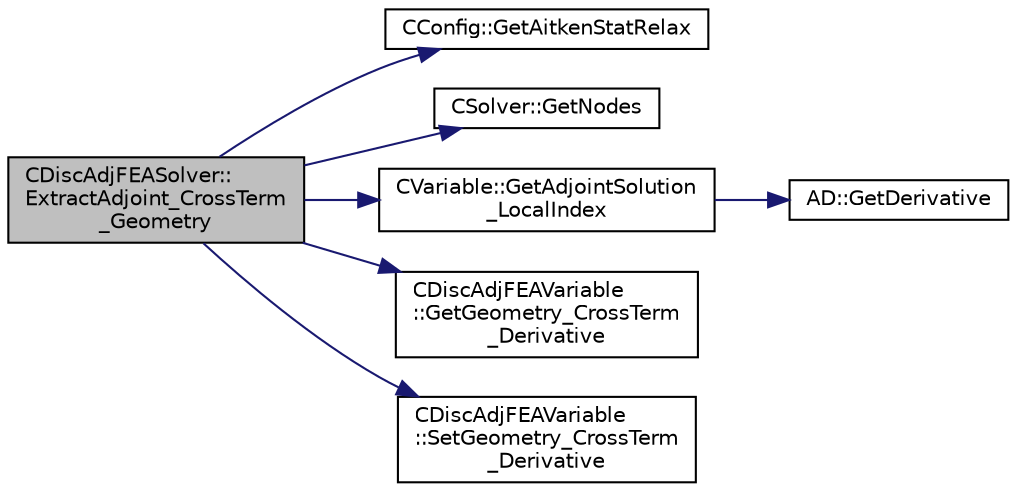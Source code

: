 digraph "CDiscAdjFEASolver::ExtractAdjoint_CrossTerm_Geometry"
{
  edge [fontname="Helvetica",fontsize="10",labelfontname="Helvetica",labelfontsize="10"];
  node [fontname="Helvetica",fontsize="10",shape=record];
  rankdir="LR";
  Node68 [label="CDiscAdjFEASolver::\lExtractAdjoint_CrossTerm\l_Geometry",height=0.2,width=0.4,color="black", fillcolor="grey75", style="filled", fontcolor="black"];
  Node68 -> Node69 [color="midnightblue",fontsize="10",style="solid",fontname="Helvetica"];
  Node69 [label="CConfig::GetAitkenStatRelax",height=0.2,width=0.4,color="black", fillcolor="white", style="filled",URL="$class_c_config.html#a5b95a87f29d55981d1b951c6b1fb011d",tooltip="Get Aitken&#39;s relaxation parameter for static relaxation cases. "];
  Node68 -> Node70 [color="midnightblue",fontsize="10",style="solid",fontname="Helvetica"];
  Node70 [label="CSolver::GetNodes",height=0.2,width=0.4,color="black", fillcolor="white", style="filled",URL="$class_c_solver.html#af3198e52a2ea377bb765647b5e697197",tooltip="Allow outside access to the nodes of the solver, containing conservatives, primitives, etc. "];
  Node68 -> Node71 [color="midnightblue",fontsize="10",style="solid",fontname="Helvetica"];
  Node71 [label="CVariable::GetAdjointSolution\l_LocalIndex",height=0.2,width=0.4,color="black", fillcolor="white", style="filled",URL="$class_c_variable.html#ac5984c894a267f112858ea45ec48a544",tooltip="Get the adjoint values of the solution. "];
  Node71 -> Node72 [color="midnightblue",fontsize="10",style="solid",fontname="Helvetica"];
  Node72 [label="AD::GetDerivative",height=0.2,width=0.4,color="black", fillcolor="white", style="filled",URL="$namespace_a_d.html#a305f38ce692ce2f4269c05a022fe2ff5",tooltip="Extracts the adjoint value at index. "];
  Node68 -> Node73 [color="midnightblue",fontsize="10",style="solid",fontname="Helvetica"];
  Node73 [label="CDiscAdjFEAVariable\l::GetGeometry_CrossTerm\l_Derivative",height=0.2,width=0.4,color="black", fillcolor="white", style="filled",URL="$class_c_disc_adj_f_e_a_variable.html#a726cf7b0bdbb60e2c5c9ecb9935f55fd",tooltip="A virtual member. Get the geometry solution. "];
  Node68 -> Node74 [color="midnightblue",fontsize="10",style="solid",fontname="Helvetica"];
  Node74 [label="CDiscAdjFEAVariable\l::SetGeometry_CrossTerm\l_Derivative",height=0.2,width=0.4,color="black", fillcolor="white", style="filled",URL="$class_c_disc_adj_f_e_a_variable.html#a953c2418cad92aa3a784e7118a044471",tooltip="A virtual member. Set the value of the mesh solution (adjoint). "];
}
